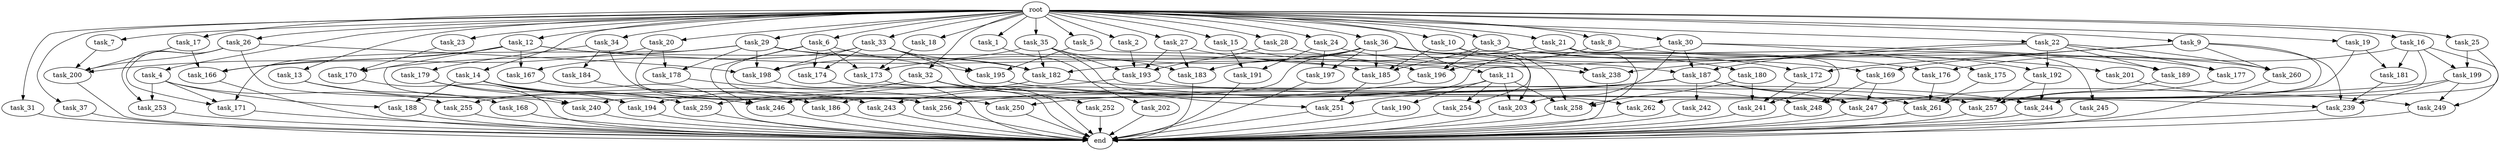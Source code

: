 digraph G {
  root [size="0.000000"];
  task_1 [size="1.024000"];
  task_2 [size="1.024000"];
  task_3 [size="1.024000"];
  task_4 [size="1.024000"];
  task_5 [size="1.024000"];
  task_6 [size="1.024000"];
  task_7 [size="1.024000"];
  task_8 [size="1.024000"];
  task_9 [size="1.024000"];
  task_10 [size="1.024000"];
  task_11 [size="1.024000"];
  task_12 [size="1.024000"];
  task_13 [size="1.024000"];
  task_14 [size="1.024000"];
  task_15 [size="1.024000"];
  task_16 [size="1.024000"];
  task_17 [size="1.024000"];
  task_18 [size="1.024000"];
  task_19 [size="1.024000"];
  task_20 [size="1.024000"];
  task_21 [size="1.024000"];
  task_22 [size="1.024000"];
  task_23 [size="1.024000"];
  task_24 [size="1.024000"];
  task_25 [size="1.024000"];
  task_26 [size="1.024000"];
  task_27 [size="1.024000"];
  task_28 [size="1.024000"];
  task_29 [size="1.024000"];
  task_30 [size="1.024000"];
  task_31 [size="1.024000"];
  task_32 [size="1.024000"];
  task_33 [size="1.024000"];
  task_34 [size="1.024000"];
  task_35 [size="1.024000"];
  task_36 [size="1.024000"];
  task_37 [size="1.024000"];
  task_166 [size="944892805.120000"];
  task_167 [size="910533066.752000"];
  task_168 [size="309237645.312000"];
  task_169 [size="730144440.320000"];
  task_170 [size="936302870.528000"];
  task_171 [size="1975684956.160000"];
  task_172 [size="68719476.736000"];
  task_173 [size="1700807049.216000"];
  task_174 [size="635655159.808000"];
  task_175 [size="549755813.888000"];
  task_176 [size="1408749273.088000"];
  task_177 [size="1408749273.088000"];
  task_178 [size="893353197.568000"];
  task_179 [size="34359738.368000"];
  task_180 [size="309237645.312000"];
  task_181 [size="858993459.200000"];
  task_182 [size="2147483648.000000"];
  task_183 [size="1752346656.768000"];
  task_184 [size="34359738.368000"];
  task_185 [size="2284922601.472000"];
  task_186 [size="970662608.896000"];
  task_187 [size="1829656068.096000"];
  task_188 [size="841813590.016000"];
  task_189 [size="1073741824.000000"];
  task_190 [size="77309411.328000"];
  task_191 [size="498216206.336000"];
  task_192 [size="1168231104.512000"];
  task_193 [size="1803886264.320000"];
  task_194 [size="1666447310.848000"];
  task_195 [size="944892805.120000"];
  task_196 [size="601295421.440000"];
  task_197 [size="1279900254.208000"];
  task_198 [size="2628519985.152000"];
  task_199 [size="764504178.688000"];
  task_200 [size="2302102470.656000"];
  task_201 [size="858993459.200000"];
  task_202 [size="137438953.472000"];
  task_203 [size="936302870.528000"];
  task_238 [size="1975684956.160000"];
  task_239 [size="1185410973.696000"];
  task_240 [size="2104533975.040000"];
  task_241 [size="1219770712.064000"];
  task_242 [size="77309411.328000"];
  task_243 [size="386547056.640000"];
  task_244 [size="850403524.608000"];
  task_245 [size="214748364.800000"];
  task_246 [size="764504178.688000"];
  task_247 [size="1202590842.880000"];
  task_248 [size="944892805.120000"];
  task_249 [size="1460288880.640000"];
  task_250 [size="498216206.336000"];
  task_251 [size="1486058684.416000"];
  task_252 [size="549755813.888000"];
  task_253 [size="1116691496.960000"];
  task_254 [size="498216206.336000"];
  task_255 [size="841813590.016000"];
  task_256 [size="566935683.072000"];
  task_257 [size="721554505.728000"];
  task_258 [size="1846835937.280000"];
  task_259 [size="1391569403.904000"];
  task_260 [size="1752346656.768000"];
  task_261 [size="2035814498.304000"];
  task_262 [size="584115552.256000"];
  end [size="0.000000"];

  root -> task_1 [size="1.000000"];
  root -> task_2 [size="1.000000"];
  root -> task_3 [size="1.000000"];
  root -> task_4 [size="1.000000"];
  root -> task_5 [size="1.000000"];
  root -> task_6 [size="1.000000"];
  root -> task_7 [size="1.000000"];
  root -> task_8 [size="1.000000"];
  root -> task_9 [size="1.000000"];
  root -> task_10 [size="1.000000"];
  root -> task_11 [size="1.000000"];
  root -> task_12 [size="1.000000"];
  root -> task_13 [size="1.000000"];
  root -> task_14 [size="1.000000"];
  root -> task_15 [size="1.000000"];
  root -> task_16 [size="1.000000"];
  root -> task_17 [size="1.000000"];
  root -> task_18 [size="1.000000"];
  root -> task_19 [size="1.000000"];
  root -> task_20 [size="1.000000"];
  root -> task_21 [size="1.000000"];
  root -> task_22 [size="1.000000"];
  root -> task_23 [size="1.000000"];
  root -> task_24 [size="1.000000"];
  root -> task_25 [size="1.000000"];
  root -> task_26 [size="1.000000"];
  root -> task_27 [size="1.000000"];
  root -> task_28 [size="1.000000"];
  root -> task_29 [size="1.000000"];
  root -> task_30 [size="1.000000"];
  root -> task_31 [size="1.000000"];
  root -> task_32 [size="1.000000"];
  root -> task_33 [size="1.000000"];
  root -> task_34 [size="1.000000"];
  root -> task_35 [size="1.000000"];
  root -> task_36 [size="1.000000"];
  root -> task_37 [size="1.000000"];
  task_1 -> task_202 [size="134217728.000000"];
  task_2 -> task_193 [size="209715200.000000"];
  task_3 -> task_180 [size="301989888.000000"];
  task_3 -> task_185 [size="301989888.000000"];
  task_3 -> task_192 [size="301989888.000000"];
  task_3 -> task_196 [size="301989888.000000"];
  task_4 -> task_171 [size="411041792.000000"];
  task_4 -> task_188 [size="411041792.000000"];
  task_4 -> task_253 [size="411041792.000000"];
  task_4 -> task_255 [size="411041792.000000"];
  task_5 -> task_195 [size="301989888.000000"];
  task_5 -> task_203 [size="301989888.000000"];
  task_6 -> task_173 [size="411041792.000000"];
  task_6 -> task_174 [size="411041792.000000"];
  task_6 -> task_195 [size="411041792.000000"];
  task_6 -> task_246 [size="411041792.000000"];
  task_6 -> task_256 [size="411041792.000000"];
  task_7 -> task_200 [size="679477248.000000"];
  task_8 -> task_189 [size="209715200.000000"];
  task_8 -> task_196 [size="209715200.000000"];
  task_9 -> task_169 [size="33554432.000000"];
  task_9 -> task_172 [size="33554432.000000"];
  task_9 -> task_239 [size="33554432.000000"];
  task_9 -> task_260 [size="33554432.000000"];
  task_9 -> task_262 [size="33554432.000000"];
  task_10 -> task_185 [size="411041792.000000"];
  task_10 -> task_238 [size="411041792.000000"];
  task_10 -> task_254 [size="411041792.000000"];
  task_11 -> task_190 [size="75497472.000000"];
  task_11 -> task_203 [size="75497472.000000"];
  task_11 -> task_243 [size="75497472.000000"];
  task_11 -> task_254 [size="75497472.000000"];
  task_11 -> task_258 [size="75497472.000000"];
  task_12 -> task_166 [size="679477248.000000"];
  task_12 -> task_167 [size="679477248.000000"];
  task_12 -> task_185 [size="679477248.000000"];
  task_12 -> task_194 [size="679477248.000000"];
  task_12 -> task_200 [size="679477248.000000"];
  task_12 -> task_238 [size="679477248.000000"];
  task_13 -> task_168 [size="301989888.000000"];
  task_13 -> task_246 [size="301989888.000000"];
  task_14 -> task_186 [size="411041792.000000"];
  task_14 -> task_188 [size="411041792.000000"];
  task_14 -> task_194 [size="411041792.000000"];
  task_14 -> task_248 [size="411041792.000000"];
  task_14 -> task_259 [size="411041792.000000"];
  task_15 -> task_191 [size="75497472.000000"];
  task_15 -> task_196 [size="75497472.000000"];
  task_16 -> task_176 [size="536870912.000000"];
  task_16 -> task_181 [size="536870912.000000"];
  task_16 -> task_199 [size="536870912.000000"];
  task_16 -> task_249 [size="536870912.000000"];
  task_16 -> task_261 [size="536870912.000000"];
  task_17 -> task_166 [size="209715200.000000"];
  task_17 -> task_200 [size="209715200.000000"];
  task_18 -> task_173 [size="411041792.000000"];
  task_19 -> task_181 [size="301989888.000000"];
  task_19 -> task_248 [size="301989888.000000"];
  task_20 -> task_166 [size="33554432.000000"];
  task_20 -> task_178 [size="33554432.000000"];
  task_20 -> task_256 [size="33554432.000000"];
  task_21 -> task_182 [size="209715200.000000"];
  task_21 -> task_241 [size="209715200.000000"];
  task_21 -> task_245 [size="209715200.000000"];
  task_21 -> task_258 [size="209715200.000000"];
  task_22 -> task_177 [size="838860800.000000"];
  task_22 -> task_187 [size="838860800.000000"];
  task_22 -> task_189 [size="838860800.000000"];
  task_22 -> task_192 [size="838860800.000000"];
  task_22 -> task_238 [size="838860800.000000"];
  task_22 -> task_260 [size="838860800.000000"];
  task_23 -> task_170 [size="75497472.000000"];
  task_24 -> task_187 [size="411041792.000000"];
  task_24 -> task_191 [size="411041792.000000"];
  task_24 -> task_197 [size="411041792.000000"];
  task_25 -> task_199 [size="209715200.000000"];
  task_25 -> task_244 [size="209715200.000000"];
  task_26 -> task_171 [size="679477248.000000"];
  task_26 -> task_198 [size="679477248.000000"];
  task_26 -> task_200 [size="679477248.000000"];
  task_26 -> task_240 [size="679477248.000000"];
  task_26 -> task_253 [size="679477248.000000"];
  task_27 -> task_172 [size="33554432.000000"];
  task_27 -> task_183 [size="33554432.000000"];
  task_27 -> task_193 [size="33554432.000000"];
  task_28 -> task_169 [size="679477248.000000"];
  task_28 -> task_193 [size="679477248.000000"];
  task_29 -> task_170 [size="838860800.000000"];
  task_29 -> task_171 [size="838860800.000000"];
  task_29 -> task_176 [size="838860800.000000"];
  task_29 -> task_178 [size="838860800.000000"];
  task_29 -> task_182 [size="838860800.000000"];
  task_29 -> task_198 [size="838860800.000000"];
  task_30 -> task_175 [size="536870912.000000"];
  task_30 -> task_177 [size="536870912.000000"];
  task_30 -> task_186 [size="536870912.000000"];
  task_30 -> task_187 [size="536870912.000000"];
  task_30 -> task_203 [size="536870912.000000"];
  task_31 -> end [size="1.000000"];
  task_32 -> task_194 [size="536870912.000000"];
  task_32 -> task_252 [size="536870912.000000"];
  task_32 -> task_262 [size="536870912.000000"];
  task_33 -> task_167 [size="209715200.000000"];
  task_33 -> task_174 [size="209715200.000000"];
  task_33 -> task_182 [size="209715200.000000"];
  task_33 -> task_195 [size="209715200.000000"];
  task_33 -> task_198 [size="209715200.000000"];
  task_33 -> task_247 [size="209715200.000000"];
  task_34 -> task_179 [size="33554432.000000"];
  task_34 -> task_184 [size="33554432.000000"];
  task_34 -> task_256 [size="33554432.000000"];
  task_35 -> task_182 [size="838860800.000000"];
  task_35 -> task_183 [size="838860800.000000"];
  task_35 -> task_193 [size="838860800.000000"];
  task_35 -> task_198 [size="838860800.000000"];
  task_35 -> task_251 [size="838860800.000000"];
  task_36 -> task_173 [size="838860800.000000"];
  task_36 -> task_183 [size="838860800.000000"];
  task_36 -> task_185 [size="838860800.000000"];
  task_36 -> task_197 [size="838860800.000000"];
  task_36 -> task_201 [size="838860800.000000"];
  task_36 -> task_240 [size="838860800.000000"];
  task_36 -> task_258 [size="838860800.000000"];
  task_36 -> task_260 [size="838860800.000000"];
  task_37 -> end [size="1.000000"];
  task_166 -> end [size="1.000000"];
  task_167 -> end [size="1.000000"];
  task_168 -> end [size="1.000000"];
  task_169 -> task_247 [size="209715200.000000"];
  task_169 -> task_248 [size="209715200.000000"];
  task_170 -> end [size="1.000000"];
  task_171 -> end [size="1.000000"];
  task_172 -> task_241 [size="301989888.000000"];
  task_173 -> end [size="1.000000"];
  task_174 -> end [size="1.000000"];
  task_175 -> task_261 [size="838860800.000000"];
  task_176 -> task_261 [size="536870912.000000"];
  task_177 -> task_257 [size="209715200.000000"];
  task_178 -> task_250 [size="411041792.000000"];
  task_179 -> task_240 [size="536870912.000000"];
  task_179 -> task_259 [size="536870912.000000"];
  task_180 -> task_241 [size="679477248.000000"];
  task_180 -> task_258 [size="679477248.000000"];
  task_181 -> task_239 [size="33554432.000000"];
  task_182 -> task_244 [size="411041792.000000"];
  task_182 -> task_259 [size="411041792.000000"];
  task_183 -> end [size="1.000000"];
  task_184 -> task_243 [size="301989888.000000"];
  task_185 -> task_251 [size="536870912.000000"];
  task_186 -> end [size="1.000000"];
  task_187 -> task_242 [size="75497472.000000"];
  task_187 -> task_247 [size="75497472.000000"];
  task_187 -> task_250 [size="75497472.000000"];
  task_187 -> task_251 [size="75497472.000000"];
  task_187 -> task_256 [size="75497472.000000"];
  task_187 -> task_261 [size="75497472.000000"];
  task_188 -> end [size="1.000000"];
  task_189 -> task_257 [size="209715200.000000"];
  task_190 -> end [size="1.000000"];
  task_191 -> end [size="1.000000"];
  task_192 -> task_244 [size="209715200.000000"];
  task_192 -> task_257 [size="209715200.000000"];
  task_193 -> task_239 [size="411041792.000000"];
  task_193 -> task_255 [size="411041792.000000"];
  task_194 -> end [size="1.000000"];
  task_195 -> task_257 [size="75497472.000000"];
  task_196 -> task_246 [size="33554432.000000"];
  task_197 -> end [size="1.000000"];
  task_198 -> end [size="1.000000"];
  task_199 -> task_239 [size="679477248.000000"];
  task_199 -> task_247 [size="679477248.000000"];
  task_199 -> task_249 [size="679477248.000000"];
  task_200 -> end [size="1.000000"];
  task_201 -> task_249 [size="209715200.000000"];
  task_202 -> end [size="1.000000"];
  task_203 -> end [size="1.000000"];
  task_238 -> end [size="1.000000"];
  task_239 -> end [size="1.000000"];
  task_240 -> end [size="1.000000"];
  task_241 -> end [size="1.000000"];
  task_242 -> end [size="1.000000"];
  task_243 -> end [size="1.000000"];
  task_244 -> end [size="1.000000"];
  task_245 -> end [size="1.000000"];
  task_246 -> end [size="1.000000"];
  task_247 -> end [size="1.000000"];
  task_248 -> end [size="1.000000"];
  task_249 -> end [size="1.000000"];
  task_250 -> end [size="1.000000"];
  task_251 -> end [size="1.000000"];
  task_252 -> end [size="1.000000"];
  task_253 -> end [size="1.000000"];
  task_254 -> end [size="1.000000"];
  task_255 -> end [size="1.000000"];
  task_256 -> end [size="1.000000"];
  task_257 -> end [size="1.000000"];
  task_258 -> end [size="1.000000"];
  task_259 -> end [size="1.000000"];
  task_260 -> end [size="1.000000"];
  task_261 -> end [size="1.000000"];
  task_262 -> end [size="1.000000"];
}
